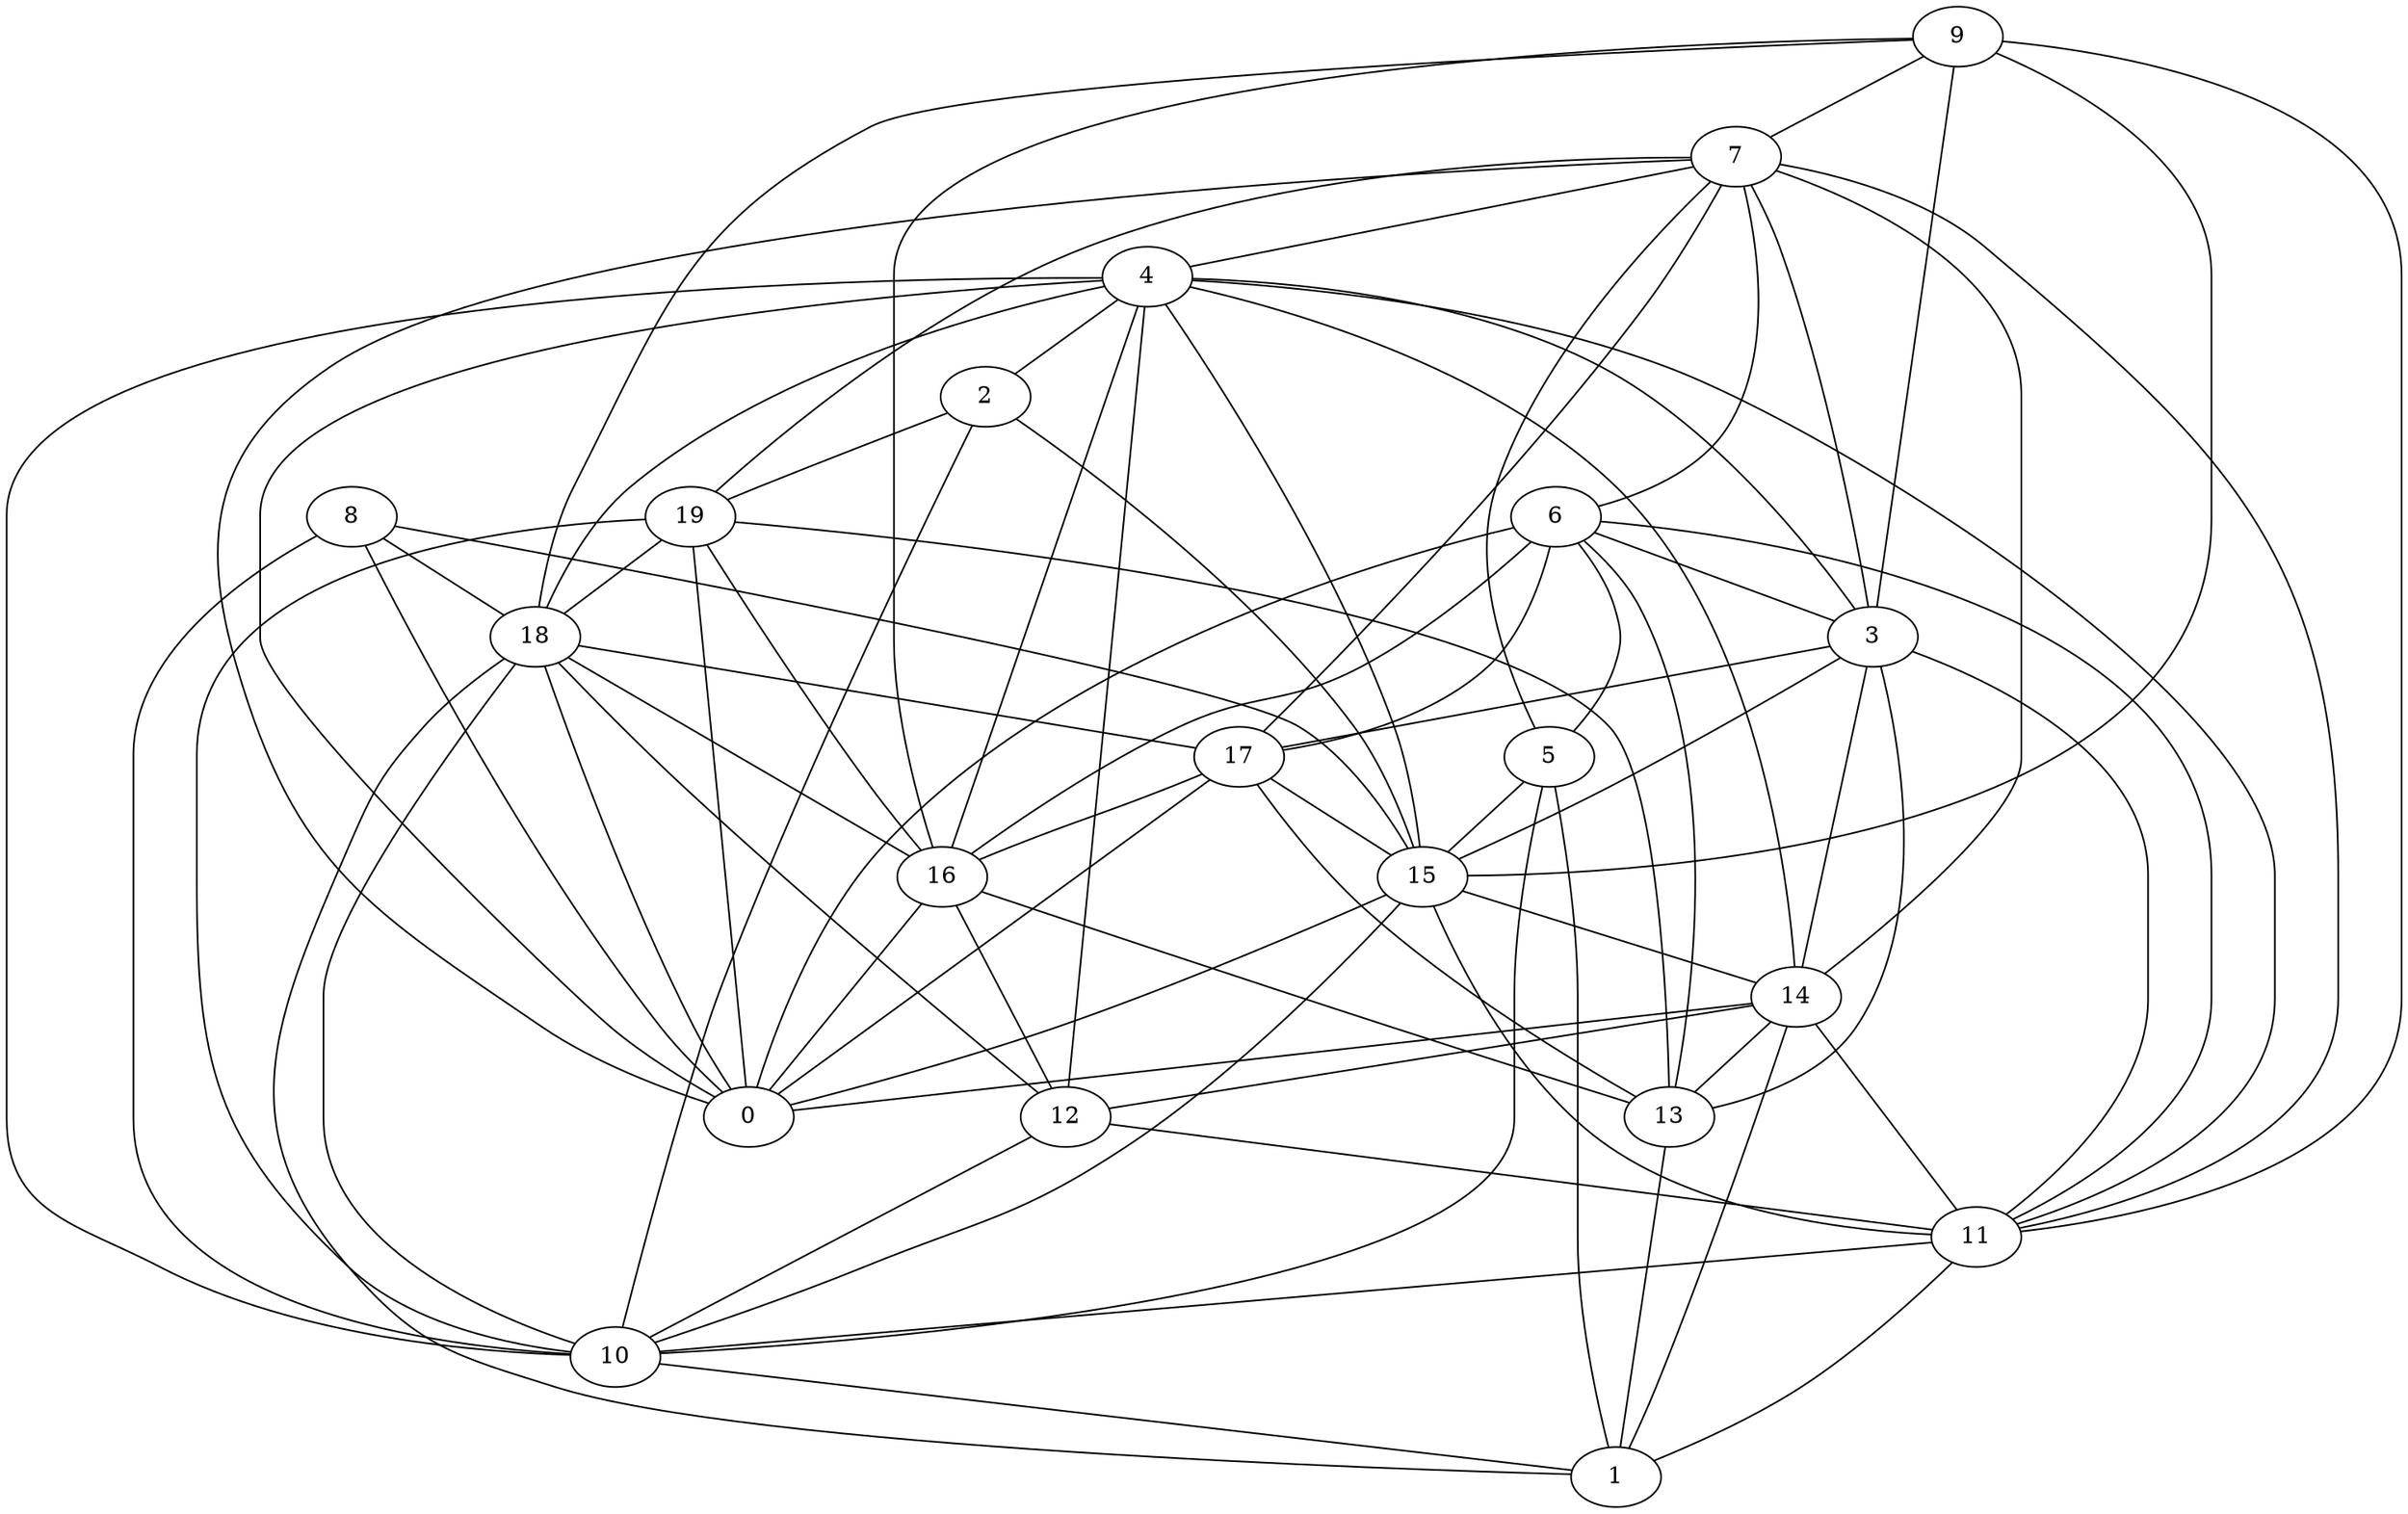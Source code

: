 digraph GG_graph {

subgraph G_graph {
edge [color = black]
"7" -> "6" [dir = none]
"7" -> "3" [dir = none]
"19" -> "0" [dir = none]
"4" -> "2" [dir = none]
"4" -> "16" [dir = none]
"4" -> "3" [dir = none]
"4" -> "10" [dir = none]
"4" -> "14" [dir = none]
"10" -> "1" [dir = none]
"5" -> "10" [dir = none]
"3" -> "17" [dir = none]
"3" -> "13" [dir = none]
"9" -> "15" [dir = none]
"12" -> "10" [dir = none]
"8" -> "18" [dir = none]
"8" -> "0" [dir = none]
"8" -> "10" [dir = none]
"11" -> "10" [dir = none]
"15" -> "11" [dir = none]
"6" -> "13" [dir = none]
"9" -> "16" [dir = none]
"14" -> "13" [dir = none]
"11" -> "1" [dir = none]
"14" -> "1" [dir = none]
"9" -> "18" [dir = none]
"7" -> "11" [dir = none]
"4" -> "15" [dir = none]
"17" -> "0" [dir = none]
"19" -> "16" [dir = none]
"6" -> "11" [dir = none]
"3" -> "14" [dir = none]
"3" -> "11" [dir = none]
"3" -> "15" [dir = none]
"9" -> "11" [dir = none]
"13" -> "1" [dir = none]
"17" -> "13" [dir = none]
"6" -> "0" [dir = none]
"18" -> "10" [dir = none]
"7" -> "19" [dir = none]
"16" -> "13" [dir = none]
"5" -> "1" [dir = none]
"16" -> "0" [dir = none]
"5" -> "15" [dir = none]
"18" -> "16" [dir = none]
"6" -> "3" [dir = none]
"18" -> "12" [dir = none]
"6" -> "17" [dir = none]
"7" -> "17" [dir = none]
"2" -> "15" [dir = none]
"18" -> "1" [dir = none]
"17" -> "15" [dir = none]
"15" -> "0" [dir = none]
"4" -> "18" [dir = none]
"14" -> "12" [dir = none]
"17" -> "16" [dir = none]
"19" -> "13" [dir = none]
"16" -> "12" [dir = none]
"7" -> "4" [dir = none]
"2" -> "10" [dir = none]
"4" -> "11" [dir = none]
"18" -> "0" [dir = none]
"4" -> "0" [dir = none]
"19" -> "10" [dir = none]
"2" -> "19" [dir = none]
"4" -> "12" [dir = none]
"8" -> "15" [dir = none]
"6" -> "5" [dir = none]
"9" -> "3" [dir = none]
"15" -> "14" [dir = none]
"9" -> "7" [dir = none]
"14" -> "0" [dir = none]
"19" -> "18" [dir = none]
"14" -> "11" [dir = none]
"18" -> "17" [dir = none]
"7" -> "14" [dir = none]
"15" -> "10" [dir = none]
"7" -> "0" [dir = none]
"7" -> "5" [dir = none]
"12" -> "11" [dir = none]
"6" -> "16" [dir = none]
}

}
